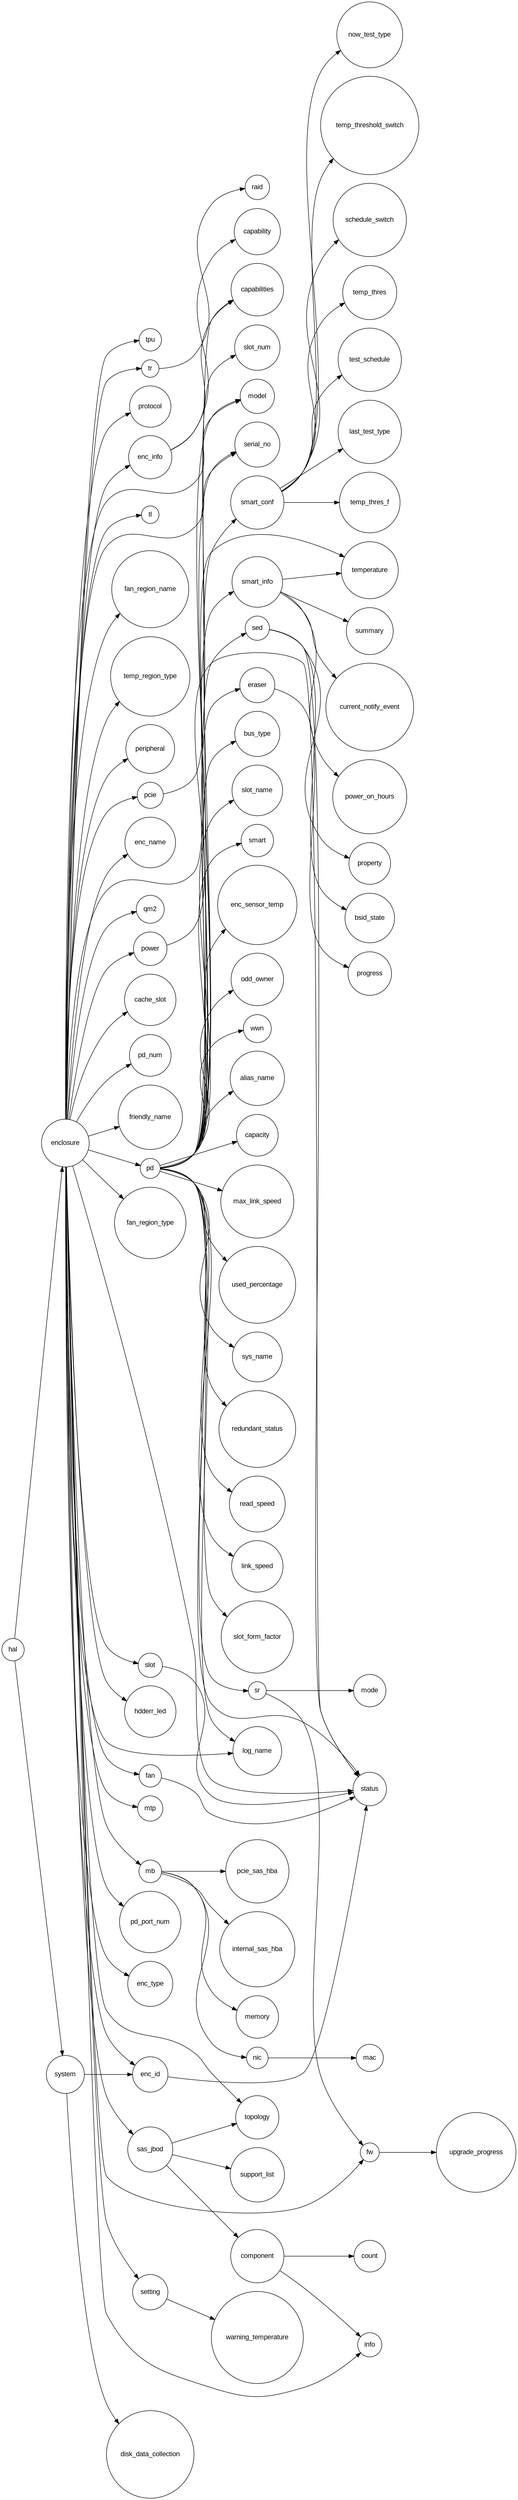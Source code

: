 digraph L {
graph [layout = dot,rankdir = LR]
node [shape=circle fontname=Arial];
bus_type [label="bus_type"]
protocol [label="protocol"]
pcie_sas_hba [label="pcie_sas_hba"]
temp_thres_f [label="temp_thres_f"]
slot_name [label="slot_name"]
warning_temperature [label="warning_temperature"]
smart_conf [label="smart_conf"]
slot [label="slot"]
hal [label="hal"]
tr [label="tr"]
capabilities [label="capabilities"]
tl [label="tl"]
smart_info [label="smart_info"]
smart [label="smart"]
count [label="count"]
now_test_type [label="now_test_type"]
enc_sensor_temp [label="enc_sensor_temp"]
odd_owner [label="odd_owner"]
support_list [label="support_list"]
fan [label="fan"]
slot_num [label="slot_num"]
power_on_hours [label="power_on_hours"]
internal_sas_hba [label="internal_sas_hba"]
fan_region_name [label="fan_region_name"]
summary [label="summary"]
capability [label="capability"]
mode [label="mode"]
temp_threshold_switch [label="temp_threshold_switch"]
temp_region_type [label="temp_region_type"]
peripheral [label="peripheral"]
serial_no [label="serial_no"]
sed [label="sed"]
wwn [label="wwn"]
alias_name [label="alias_name"]
enclosure [label="enclosure"]
capacity [label="capacity"]
upgrade_progress [label="upgrade_progress"]
max_link_speed [label="max_link_speed"]
used_percentage [label="used_percentage"]
progress [label="progress"]
sys_name [label="sys_name"]
enc_name [label="enc_name"]
power [label="power"]
qm2 [label="qm2"]
component [label="component"]
schedule_switch [label="schedule_switch"]
enc_info [label="enc_info"]
cache_slot [label="cache_slot"]
topology [label="topology"]
redundant_status [label="redundant_status"]
pd_num [label="pd_num"]
friendly_name [label="friendly_name"]
mac [label="mac"]
pcie [label="pcie"]
read_speed [label="read_speed"]
fan_region_type [label="fan_region_type"]
temp_thres [label="temp_thres"]
temperature [label="temperature"]
system [label="system"]
pd [label="pd"]
memory [label="memory"]
eraser [label="eraser"]
hdderr_led [label="hdderr_led"]
test_schedule [label="test_schedule"]
info [label="info"]
mb [label="mb"]
current_notify_event [label="current_notify_event"]
mtp [label="mtp"]
sas_jbod [label="sas_jbod"]
property [label="property"]
log_name [label="log_name"]
last_test_type [label="last_test_type"]
pd_port_num [label="pd_port_num"]
disk_data_collection [label="disk_data_collection"]
enc_type [label="enc_type"]
setting [label="setting"]
bsid_state [label="bsid_state"]
status [label="status"]
raid [label="raid"]
fw [label="fw"]
nic [label="nic"]
link_speed [label="link_speed"]
enc_id [label="enc_id"]
sr [label="sr"]
tpu [label="tpu"]
model [label="model"]
slot_form_factor [label="slot_form_factor"]
hal->enclosure
enclosure->pd
pd->smart_conf
smart_conf->temp_thres
smart_conf->temp_thres_f
smart_conf->test_schedule
smart_conf->temp_threshold_switch
smart_conf->schedule_switch
smart_conf->last_test_type
smart_conf->now_test_type
pd->smart_info
smart_info->summary
smart_info->temperature
pd->smart
smart_info->current_notify_event
smart_info->power_on_hours
enclosure->info
enclosure->enc_info
enc_info->capability
hal->system
system->enc_id
enc_id->status
enclosure->enc_name
enclosure->protocol
enclosure->pd_num
enclosure->pd_port_num
enclosure->fan_region_name
enclosure->fan_region_type
enclosure->temp_region_type
enclosure->status
enclosure->friendly_name
enclosure->serial_no
enclosure->model
enclosure->peripheral
enclosure->fw
fw->upgrade_progress
enclosure->enc_id
enclosure->cache_slot
enclosure->tr
enclosure->qm2
enclosure->tl
enclosure->fan
fan->status
enclosure->topology
enclosure->log_name
enclosure->enc_type
enc_info->capabilities
system->disk_data_collection
enclosure->slot
slot->status
pd->status
pd->serial_no
pd->model
pd->sys_name
pd->slot_name
pd->alias_name
pd->bus_type
pd->wwn
pd->capacity
pd->link_speed
pd->max_link_speed
pd->read_speed
pd->used_percentage
pd->slot_form_factor
pd->log_name
pd->enc_sensor_temp
pd->sed
sed->bsid_state
sed->property
sed->status
pd->capabilities
pd->sr
sr->mode
pd->redundant_status
sr->fw
tr->raid
enclosure->hdderr_led
enclosure->power
power->status
enclosure->temperature
enclosure->setting
setting->warning_temperature
enclosure->pcie
pcie->slot_num
enclosure->mb
mb->nic
nic->mac
mb->internal_sas_hba
mb->pcie_sas_hba
mb->memory
pd->eraser
eraser->progress
pd->odd_owner
enclosure->mtp
enclosure->tpu
enclosure->sas_jbod
sas_jbod->topology
sas_jbod->support_list
sas_jbod->component
component->count
component->info
}
